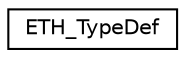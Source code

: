 digraph "Graphical Class Hierarchy"
{
 // LATEX_PDF_SIZE
  edge [fontname="Helvetica",fontsize="10",labelfontname="Helvetica",labelfontsize="10"];
  node [fontname="Helvetica",fontsize="10",shape=record];
  rankdir="LR";
  Node0 [label="ETH_TypeDef",height=0.2,width=0.4,color="black", fillcolor="white", style="filled",URL="$struct_e_t_h___type_def.html",tooltip="Ethernet MAC."];
}
